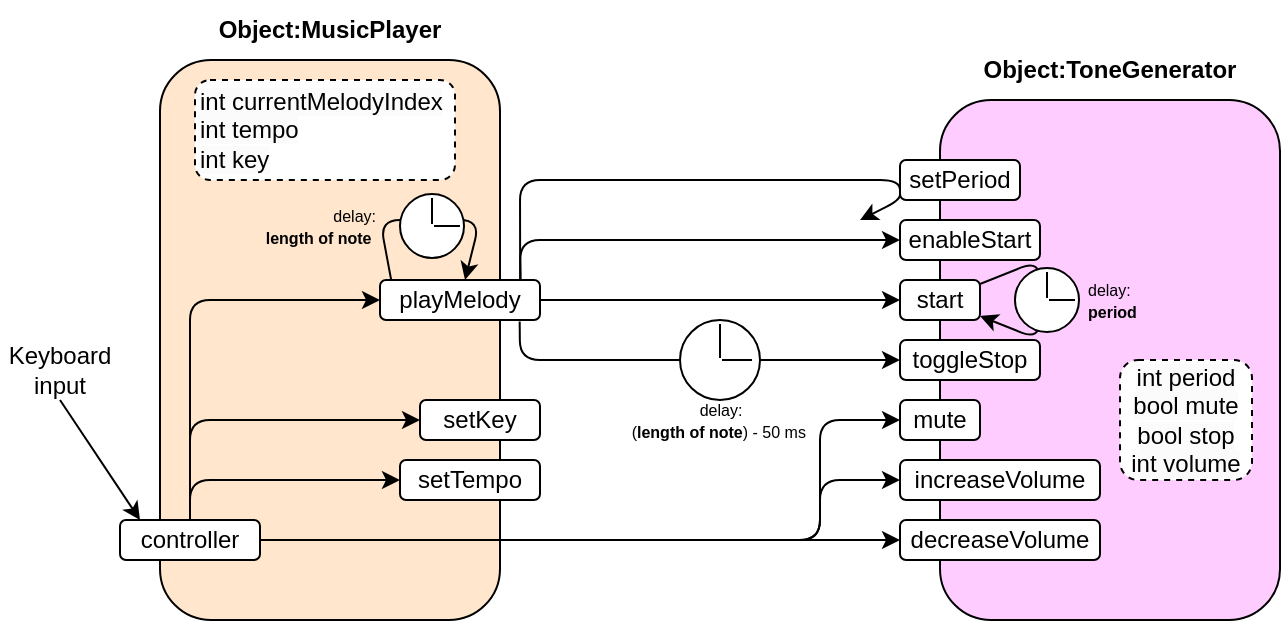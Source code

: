 <mxfile version="20.8.22" type="device" pages="2"><diagram name="Page-1" id="TVuW39TmUheZHiE9zr7g"><mxGraphModel dx="670" dy="331" grid="1" gridSize="10" guides="1" tooltips="1" connect="1" arrows="1" fold="1" page="1" pageScale="1" pageWidth="827" pageHeight="1169" math="0" shadow="0"><root><mxCell id="0"/><mxCell id="1" parent="0"/><mxCell id="VgeaMcvy77m1zF45Gq58-1" value="" style="rounded=1;whiteSpace=wrap;html=1;fillColor=#FFE6CC;" parent="1" vertex="1"><mxGeometry x="140" y="180" width="170" height="280" as="geometry"/></mxCell><mxCell id="VgeaMcvy77m1zF45Gq58-3" value="setKey" style="rounded=1;whiteSpace=wrap;html=1;" parent="1" vertex="1"><mxGeometry x="270" y="350" width="60" height="20" as="geometry"/></mxCell><mxCell id="VgeaMcvy77m1zF45Gq58-4" value="setTempo" style="rounded=1;whiteSpace=wrap;html=1;" parent="1" vertex="1"><mxGeometry x="260" y="380" width="70" height="20" as="geometry"/></mxCell><mxCell id="VgeaMcvy77m1zF45Gq58-38" style="edgeStyle=none;rounded=1;orthogonalLoop=1;jettySize=auto;html=1;entryX=0;entryY=0.5;entryDx=0;entryDy=0;endArrow=classic;endFill=1;" parent="1" source="VgeaMcvy77m1zF45Gq58-5" target="VgeaMcvy77m1zF45Gq58-10" edge="1"><mxGeometry relative="1" as="geometry"/></mxCell><mxCell id="VgeaMcvy77m1zF45Gq58-39" style="edgeStyle=none;rounded=1;orthogonalLoop=1;jettySize=auto;html=1;entryX=0;entryY=0.5;entryDx=0;entryDy=0;endArrow=classic;endFill=1;exitX=0.873;exitY=1.039;exitDx=0;exitDy=0;exitPerimeter=0;" parent="1" source="VgeaMcvy77m1zF45Gq58-5" target="VgeaMcvy77m1zF45Gq58-11" edge="1"><mxGeometry relative="1" as="geometry"><Array as="points"><mxPoint x="320" y="330"/></Array></mxGeometry></mxCell><mxCell id="VgeaMcvy77m1zF45Gq58-40" style="edgeStyle=none;rounded=1;orthogonalLoop=1;jettySize=auto;html=1;entryX=0;entryY=0.5;entryDx=0;entryDy=0;endArrow=classic;endFill=1;exitX=0.879;exitY=0.004;exitDx=0;exitDy=0;exitPerimeter=0;" parent="1" source="VgeaMcvy77m1zF45Gq58-5" target="VgeaMcvy77m1zF45Gq58-16" edge="1"><mxGeometry relative="1" as="geometry"><Array as="points"><mxPoint x="320" y="270"/></Array></mxGeometry></mxCell><mxCell id="VgeaMcvy77m1zF45Gq58-43" style="edgeStyle=none;rounded=1;orthogonalLoop=1;jettySize=auto;html=1;endArrow=none;endFill=0;exitX=0.876;exitY=-0.019;exitDx=0;exitDy=0;exitPerimeter=0;" parent="1" source="VgeaMcvy77m1zF45Gq58-5" edge="1"><mxGeometry relative="1" as="geometry"><mxPoint x="480" y="240" as="targetPoint"/><Array as="points"><mxPoint x="320" y="240"/></Array></mxGeometry></mxCell><mxCell id="VgeaMcvy77m1zF45Gq58-5" value="playMelody" style="rounded=1;whiteSpace=wrap;html=1;" parent="1" vertex="1"><mxGeometry x="250" y="290" width="80" height="20" as="geometry"/></mxCell><mxCell id="VgeaMcvy77m1zF45Gq58-19" style="edgeStyle=orthogonalEdgeStyle;rounded=0;orthogonalLoop=1;jettySize=auto;html=1;entryX=0;entryY=0.5;entryDx=0;entryDy=0;" parent="1" source="VgeaMcvy77m1zF45Gq58-6" target="VgeaMcvy77m1zF45Gq58-9" edge="1"><mxGeometry relative="1" as="geometry"/></mxCell><mxCell id="VgeaMcvy77m1zF45Gq58-20" style="edgeStyle=orthogonalEdgeStyle;rounded=1;orthogonalLoop=1;jettySize=auto;html=1;entryX=0;entryY=0.5;entryDx=0;entryDy=0;" parent="1" source="VgeaMcvy77m1zF45Gq58-6" target="VgeaMcvy77m1zF45Gq58-12" edge="1"><mxGeometry relative="1" as="geometry"><Array as="points"><mxPoint x="470" y="420"/><mxPoint x="470" y="390"/></Array></mxGeometry></mxCell><mxCell id="VgeaMcvy77m1zF45Gq58-22" style="edgeStyle=orthogonalEdgeStyle;rounded=1;orthogonalLoop=1;jettySize=auto;html=1;entryX=0;entryY=0.5;entryDx=0;entryDy=0;" parent="1" source="VgeaMcvy77m1zF45Gq58-6" target="VgeaMcvy77m1zF45Gq58-14" edge="1"><mxGeometry relative="1" as="geometry"><Array as="points"><mxPoint x="470" y="420"/><mxPoint x="470" y="360"/></Array></mxGeometry></mxCell><mxCell id="VgeaMcvy77m1zF45Gq58-23" style="edgeStyle=orthogonalEdgeStyle;rounded=1;orthogonalLoop=1;jettySize=auto;html=1;entryX=0;entryY=0.5;entryDx=0;entryDy=0;" parent="1" source="VgeaMcvy77m1zF45Gq58-6" target="VgeaMcvy77m1zF45Gq58-4" edge="1"><mxGeometry relative="1" as="geometry"><Array as="points"><mxPoint x="155" y="390"/></Array></mxGeometry></mxCell><mxCell id="VgeaMcvy77m1zF45Gq58-24" style="edgeStyle=orthogonalEdgeStyle;orthogonalLoop=1;jettySize=auto;html=1;entryX=0;entryY=0.5;entryDx=0;entryDy=0;rounded=1;" parent="1" source="VgeaMcvy77m1zF45Gq58-6" target="VgeaMcvy77m1zF45Gq58-3" edge="1"><mxGeometry relative="1" as="geometry"><Array as="points"><mxPoint x="155" y="360"/></Array></mxGeometry></mxCell><mxCell id="VgeaMcvy77m1zF45Gq58-36" style="edgeStyle=none;rounded=1;orthogonalLoop=1;jettySize=auto;html=1;entryX=0;entryY=0.5;entryDx=0;entryDy=0;endArrow=classic;endFill=1;" parent="1" source="VgeaMcvy77m1zF45Gq58-6" target="VgeaMcvy77m1zF45Gq58-5" edge="1"><mxGeometry relative="1" as="geometry"><Array as="points"><mxPoint x="155" y="300"/></Array></mxGeometry></mxCell><mxCell id="VgeaMcvy77m1zF45Gq58-6" value="controller" style="rounded=1;whiteSpace=wrap;html=1;" parent="1" vertex="1"><mxGeometry x="120" y="410" width="70" height="20" as="geometry"/></mxCell><mxCell id="VgeaMcvy77m1zF45Gq58-8" value="" style="rounded=1;whiteSpace=wrap;html=1;fillColor=#FFCCFF;" parent="1" vertex="1"><mxGeometry x="530" y="200" width="170" height="260" as="geometry"/></mxCell><mxCell id="VgeaMcvy77m1zF45Gq58-9" value="decreaseVolume" style="rounded=1;whiteSpace=wrap;html=1;" parent="1" vertex="1"><mxGeometry x="510" y="410" width="100" height="20" as="geometry"/></mxCell><mxCell id="VgeaMcvy77m1zF45Gq58-10" value="start" style="rounded=1;whiteSpace=wrap;html=1;" parent="1" vertex="1"><mxGeometry x="510" y="290" width="40" height="20" as="geometry"/></mxCell><mxCell id="VgeaMcvy77m1zF45Gq58-11" value="toggleStop" style="rounded=1;whiteSpace=wrap;html=1;" parent="1" vertex="1"><mxGeometry x="510" y="320" width="70" height="20" as="geometry"/></mxCell><mxCell id="VgeaMcvy77m1zF45Gq58-12" value="increaseVolume" style="rounded=1;whiteSpace=wrap;html=1;" parent="1" vertex="1"><mxGeometry x="510" y="380" width="100" height="20" as="geometry"/></mxCell><mxCell id="VgeaMcvy77m1zF45Gq58-14" value="mute" style="rounded=1;whiteSpace=wrap;html=1;" parent="1" vertex="1"><mxGeometry x="510" y="350" width="40" height="20" as="geometry"/></mxCell><mxCell id="VgeaMcvy77m1zF45Gq58-15" value="setPeriod" style="rounded=1;whiteSpace=wrap;html=1;" parent="1" vertex="1"><mxGeometry x="510" y="230" width="60" height="20" as="geometry"/></mxCell><mxCell id="VgeaMcvy77m1zF45Gq58-16" value="enableStart" style="rounded=1;whiteSpace=wrap;html=1;" parent="1" vertex="1"><mxGeometry x="510" y="260" width="70" height="20" as="geometry"/></mxCell><mxCell id="VgeaMcvy77m1zF45Gq58-33" style="edgeStyle=none;rounded=1;orthogonalLoop=1;jettySize=auto;html=1;endArrow=classic;endFill=1;exitX=0.069;exitY=-0.019;exitDx=0;exitDy=0;exitPerimeter=0;" parent="1" source="VgeaMcvy77m1zF45Gq58-5" target="VgeaMcvy77m1zF45Gq58-5" edge="1"><mxGeometry relative="1" as="geometry"><Array as="points"><mxPoint x="250" y="260"/><mxPoint x="300" y="260"/></Array></mxGeometry></mxCell><mxCell id="VgeaMcvy77m1zF45Gq58-37" style="edgeStyle=none;rounded=1;orthogonalLoop=1;jettySize=auto;html=1;endArrow=classic;endFill=1;" parent="1" source="VgeaMcvy77m1zF45Gq58-10" target="VgeaMcvy77m1zF45Gq58-10" edge="1"><mxGeometry relative="1" as="geometry"><Array as="points"><mxPoint x="580" y="280"/></Array></mxGeometry></mxCell><mxCell id="VgeaMcvy77m1zF45Gq58-42" value="" style="endArrow=classic;html=1;rounded=1;" parent="1" edge="1"><mxGeometry width="50" height="50" relative="1" as="geometry"><mxPoint x="480" y="240" as="sourcePoint"/><mxPoint x="490" y="260" as="targetPoint"/><Array as="points"><mxPoint x="510" y="240"/><mxPoint x="510" y="250"/></Array></mxGeometry></mxCell><mxCell id="VgeaMcvy77m1zF45Gq58-49" value="" style="ellipse;whiteSpace=wrap;html=1;aspect=fixed;fontSize=12;" parent="1" vertex="1"><mxGeometry x="400" y="310" width="40" height="40" as="geometry"/></mxCell><mxCell id="VgeaMcvy77m1zF45Gq58-54" value="" style="endArrow=none;html=1;rounded=1;fontSize=12;" parent="1" edge="1"><mxGeometry width="50" height="50" relative="1" as="geometry"><mxPoint x="420" y="329" as="sourcePoint"/><mxPoint x="420" y="312" as="targetPoint"/></mxGeometry></mxCell><mxCell id="VgeaMcvy77m1zF45Gq58-55" value="" style="endArrow=none;html=1;rounded=1;fontSize=12;" parent="1" edge="1"><mxGeometry width="50" height="50" relative="1" as="geometry"><mxPoint x="436" y="330" as="sourcePoint"/><mxPoint x="421" y="330" as="targetPoint"/></mxGeometry></mxCell><mxCell id="VgeaMcvy77m1zF45Gq58-57" value="" style="ellipse;whiteSpace=wrap;html=1;aspect=fixed;fontSize=12;" parent="1" vertex="1"><mxGeometry x="260" y="247" width="32" height="32" as="geometry"/></mxCell><mxCell id="VgeaMcvy77m1zF45Gq58-58" value="" style="endArrow=none;html=1;rounded=1;fontSize=12;" parent="1" edge="1"><mxGeometry width="50" height="50" relative="1" as="geometry"><mxPoint x="276" y="262" as="sourcePoint"/><mxPoint x="276" y="249" as="targetPoint"/></mxGeometry></mxCell><mxCell id="VgeaMcvy77m1zF45Gq58-59" value="" style="endArrow=none;html=1;rounded=1;fontSize=12;" parent="1" edge="1"><mxGeometry width="50" height="50" relative="1" as="geometry"><mxPoint x="290" y="263" as="sourcePoint"/><mxPoint x="277" y="263" as="targetPoint"/></mxGeometry></mxCell><mxCell id="VgeaMcvy77m1zF45Gq58-60" value="" style="ellipse;whiteSpace=wrap;html=1;aspect=fixed;fontSize=12;" parent="1" vertex="1"><mxGeometry x="567.5" y="284" width="32" height="32" as="geometry"/></mxCell><mxCell id="VgeaMcvy77m1zF45Gq58-61" value="" style="endArrow=none;html=1;rounded=1;fontSize=12;" parent="1" edge="1"><mxGeometry width="50" height="50" relative="1" as="geometry"><mxPoint x="583.5" y="299" as="sourcePoint"/><mxPoint x="583.5" y="286" as="targetPoint"/></mxGeometry></mxCell><mxCell id="VgeaMcvy77m1zF45Gq58-62" value="" style="endArrow=none;html=1;rounded=1;fontSize=12;" parent="1" edge="1"><mxGeometry width="50" height="50" relative="1" as="geometry"><mxPoint x="597.5" y="300" as="sourcePoint"/><mxPoint x="584.5" y="300" as="targetPoint"/></mxGeometry></mxCell><mxCell id="VgeaMcvy77m1zF45Gq58-63" value="&lt;b&gt;Object:ToneGenerator&lt;/b&gt;" style="text;html=1;strokeColor=none;fillColor=none;align=center;verticalAlign=middle;whiteSpace=wrap;rounded=0;fontSize=12;" parent="1" vertex="1"><mxGeometry x="585" y="170" width="60" height="30" as="geometry"/></mxCell><mxCell id="VgeaMcvy77m1zF45Gq58-64" value="&lt;b&gt;Object:MusicPlayer&lt;/b&gt;" style="text;html=1;strokeColor=none;fillColor=none;align=center;verticalAlign=middle;whiteSpace=wrap;rounded=0;fontSize=12;" parent="1" vertex="1"><mxGeometry x="195" y="150" width="60" height="30" as="geometry"/></mxCell><mxCell id="VgeaMcvy77m1zF45Gq58-65" value="&lt;p style=&quot;line-height: 80%;&quot;&gt;&lt;font style=&quot;font-size: 8px;&quot;&gt;delay: &lt;br&gt;&lt;b&gt;length of note&lt;/b&gt;&amp;nbsp;&lt;/font&gt;&lt;/p&gt;" style="text;html=1;strokeColor=none;fillColor=none;align=right;verticalAlign=middle;whiteSpace=wrap;rounded=0;fontSize=12;" parent="1" vertex="1"><mxGeometry x="190" y="253" width="60" height="20" as="geometry"/></mxCell><mxCell id="VgeaMcvy77m1zF45Gq58-66" value="&lt;p style=&quot;line-height: 80%;&quot;&gt;&lt;font style=&quot;font-size: 8px;&quot;&gt;delay: &lt;br&gt;(&lt;b&gt;length of note&lt;/b&gt;) - 50 ms&amp;nbsp;&lt;/font&gt;&lt;/p&gt;" style="text;html=1;strokeColor=none;fillColor=none;align=center;verticalAlign=middle;whiteSpace=wrap;rounded=0;fontSize=12;" parent="1" vertex="1"><mxGeometry x="373.75" y="350" width="92.5" height="20" as="geometry"/></mxCell><mxCell id="VgeaMcvy77m1zF45Gq58-67" value="&lt;p style=&quot;line-height: 80%;&quot;&gt;&lt;font style=&quot;font-size: 8px;&quot;&gt;delay: &lt;br&gt;&lt;b&gt;period&lt;/b&gt;&lt;/font&gt;&lt;/p&gt;" style="text;html=1;strokeColor=none;fillColor=none;align=left;verticalAlign=middle;whiteSpace=wrap;rounded=0;fontSize=12;" parent="1" vertex="1"><mxGeometry x="602.25" y="290" width="25.5" height="20" as="geometry"/></mxCell><mxCell id="VgeaMcvy77m1zF45Gq58-69" value="&lt;span style=&quot;caret-color: rgb(0, 0, 0); color: rgb(0, 0, 0); font-family: Helvetica; font-size: 12px; font-style: normal; font-variant-caps: normal; font-weight: 400; letter-spacing: normal; text-indent: 0px; text-transform: none; word-spacing: 0px; -webkit-text-stroke-width: 0px; background-color: rgb(251, 251, 251); text-decoration: none; float: none; display: inline !important;&quot;&gt;int currentMelodyIndex&lt;/span&gt;&lt;br style=&quot;border-color: var(--border-color); caret-color: rgb(0, 0, 0); color: rgb(0, 0, 0); font-family: Helvetica; font-size: 12px; font-style: normal; font-variant-caps: normal; font-weight: 400; letter-spacing: normal; text-indent: 0px; text-transform: none; word-spacing: 0px; -webkit-text-stroke-width: 0px; text-decoration: none;&quot;&gt;&lt;span style=&quot;caret-color: rgb(0, 0, 0); color: rgb(0, 0, 0); font-family: Helvetica; font-size: 12px; font-style: normal; font-variant-caps: normal; font-weight: 400; letter-spacing: normal; text-indent: 0px; text-transform: none; word-spacing: 0px; -webkit-text-stroke-width: 0px; background-color: rgb(251, 251, 251); text-decoration: none; float: none; display: inline !important;&quot;&gt;int tempo&lt;/span&gt;&lt;br style=&quot;border-color: var(--border-color); caret-color: rgb(0, 0, 0); color: rgb(0, 0, 0); font-family: Helvetica; font-size: 12px; font-style: normal; font-variant-caps: normal; font-weight: 400; letter-spacing: normal; text-indent: 0px; text-transform: none; word-spacing: 0px; -webkit-text-stroke-width: 0px; text-decoration: none;&quot;&gt;&lt;span style=&quot;caret-color: rgb(0, 0, 0); color: rgb(0, 0, 0); font-family: Helvetica; font-size: 12px; font-style: normal; font-variant-caps: normal; font-weight: 400; letter-spacing: normal; text-indent: 0px; text-transform: none; word-spacing: 0px; -webkit-text-stroke-width: 0px; background-color: rgb(251, 251, 251); text-decoration: none; float: none; display: inline !important;&quot;&gt;int key&lt;/span&gt;" style="rounded=1;whiteSpace=wrap;html=1;fontSize=8;align=left;dashed=1;" parent="1" vertex="1"><mxGeometry x="157.5" y="190" width="130" height="50" as="geometry"/></mxCell><mxCell id="VgeaMcvy77m1zF45Gq58-70" value="&lt;span style=&quot;caret-color: rgb(0, 0, 0); color: rgb(0, 0, 0); font-family: Helvetica; font-size: 12px; font-style: normal; font-variant-caps: normal; font-weight: 400; letter-spacing: normal; text-align: left; text-indent: 0px; text-transform: none; word-spacing: 0px; -webkit-text-stroke-width: 0px; background-color: rgb(251, 251, 251); text-decoration: none; float: none; display: inline !important;&quot;&gt;int period&lt;/span&gt;&lt;br style=&quot;border-color: var(--border-color); caret-color: rgb(0, 0, 0); color: rgb(0, 0, 0); font-family: Helvetica; font-size: 12px; font-style: normal; font-variant-caps: normal; font-weight: 400; letter-spacing: normal; text-align: left; text-indent: 0px; text-transform: none; word-spacing: 0px; -webkit-text-stroke-width: 0px; text-decoration: none;&quot;&gt;&lt;span style=&quot;caret-color: rgb(0, 0, 0); color: rgb(0, 0, 0); font-family: Helvetica; font-size: 12px; font-style: normal; font-variant-caps: normal; font-weight: 400; letter-spacing: normal; text-align: left; text-indent: 0px; text-transform: none; word-spacing: 0px; -webkit-text-stroke-width: 0px; background-color: rgb(251, 251, 251); text-decoration: none; float: none; display: inline !important;&quot;&gt;bool mute&lt;/span&gt;&lt;br style=&quot;border-color: var(--border-color); caret-color: rgb(0, 0, 0); color: rgb(0, 0, 0); font-family: Helvetica; font-size: 12px; font-style: normal; font-variant-caps: normal; font-weight: 400; letter-spacing: normal; text-align: left; text-indent: 0px; text-transform: none; word-spacing: 0px; -webkit-text-stroke-width: 0px; text-decoration: none;&quot;&gt;&lt;span style=&quot;caret-color: rgb(0, 0, 0); color: rgb(0, 0, 0); font-family: Helvetica; font-size: 12px; font-style: normal; font-variant-caps: normal; font-weight: 400; letter-spacing: normal; text-align: left; text-indent: 0px; text-transform: none; word-spacing: 0px; -webkit-text-stroke-width: 0px; background-color: rgb(251, 251, 251); text-decoration: none; float: none; display: inline !important;&quot;&gt;bool stop&lt;br&gt;int volume&lt;/span&gt;" style="rounded=1;whiteSpace=wrap;html=1;dashed=1;fontSize=8;" parent="1" vertex="1"><mxGeometry x="620" y="330" width="66" height="60" as="geometry"/></mxCell><mxCell id="eltglKfmTC-iq-WVIhsF-2" value="" style="endArrow=classic;html=1;rounded=0;exitX=0.5;exitY=1;exitDx=0;exitDy=0;" edge="1" parent="1" source="eltglKfmTC-iq-WVIhsF-3"><mxGeometry width="50" height="50" relative="1" as="geometry"><mxPoint x="90" y="350" as="sourcePoint"/><mxPoint x="130" y="410" as="targetPoint"/></mxGeometry></mxCell><mxCell id="eltglKfmTC-iq-WVIhsF-3" value="Keyboard input" style="text;html=1;strokeColor=none;fillColor=none;align=center;verticalAlign=middle;whiteSpace=wrap;rounded=0;" vertex="1" parent="1"><mxGeometry x="60" y="320" width="60" height="30" as="geometry"/></mxCell></root></mxGraphModel></diagram><diagram id="H8-vvjS2l4zpC1_UVJC_" name="Page-2"><mxGraphModel dx="1674" dy="827" grid="1" gridSize="10" guides="1" tooltips="1" connect="1" arrows="1" fold="1" page="1" pageScale="1" pageWidth="827" pageHeight="1169" math="0" shadow="0"><root><mxCell id="0"/><mxCell id="1" parent="0"/><mxCell id="w3BksLfRuUuUjb6_r16C-1" value="" style="endArrow=classic;html=1;rounded=1;fontSize=8;endFill=1;" parent="1" edge="1"><mxGeometry width="50" height="50" relative="1" as="geometry"><mxPoint x="120" y="480" as="sourcePoint"/><mxPoint x="120" y="280" as="targetPoint"/></mxGeometry></mxCell><mxCell id="w3BksLfRuUuUjb6_r16C-2" value="toneGenerator" style="text;html=1;strokeColor=none;fillColor=none;align=center;verticalAlign=middle;whiteSpace=wrap;rounded=0;fontSize=12;" parent="1" vertex="1"><mxGeometry x="40" y="330" width="60" height="30" as="geometry"/></mxCell><mxCell id="R6MkR-GqKBQAW8uo5rBw-1" value="musicPlayer" style="text;html=1;strokeColor=none;fillColor=none;align=center;verticalAlign=middle;whiteSpace=wrap;rounded=0;fontSize=12;" parent="1" vertex="1"><mxGeometry x="40" y="410" width="60" height="30" as="geometry"/></mxCell><mxCell id="R6MkR-GqKBQAW8uo5rBw-2" value="" style="endArrow=classic;html=1;rounded=1;fontSize=12;" parent="1" edge="1"><mxGeometry width="50" height="50" relative="1" as="geometry"><mxPoint x="120" y="480" as="sourcePoint"/><mxPoint x="710" y="480" as="targetPoint"/></mxGeometry></mxCell><mxCell id="R6MkR-GqKBQAW8uo5rBw-42" style="edgeStyle=none;rounded=1;orthogonalLoop=1;jettySize=auto;html=1;entryX=0;entryY=0.5;entryDx=0;entryDy=0;fontSize=12;endArrow=classic;endFill=1;" parent="1" source="R6MkR-GqKBQAW8uo5rBw-3" target="R6MkR-GqKBQAW8uo5rBw-26" edge="1"><mxGeometry relative="1" as="geometry"/></mxCell><mxCell id="R6MkR-GqKBQAW8uo5rBw-3" value="playMelody" style="rounded=0;whiteSpace=wrap;html=1;fontSize=12;fillColor=#FFE6CC;" parent="1" vertex="1"><mxGeometry x="120" y="407.5" width="170" height="35" as="geometry"/></mxCell><mxCell id="R6MkR-GqKBQAW8uo5rBw-4" value="" style="rounded=0;whiteSpace=wrap;html=1;fontSize=12;fillColor=#FFCCFF;" parent="1" vertex="1"><mxGeometry x="140" y="327.5" width="30" height="35" as="geometry"/></mxCell><mxCell id="R6MkR-GqKBQAW8uo5rBw-5" value="" style="rounded=0;whiteSpace=wrap;html=1;fontSize=12;fillColor=#FFCCFF;" parent="1" vertex="1"><mxGeometry x="180" y="327.5" width="30" height="35" as="geometry"/></mxCell><mxCell id="R6MkR-GqKBQAW8uo5rBw-6" value="" style="rounded=0;whiteSpace=wrap;html=1;fontSize=12;fillColor=#FFCCFF;" parent="1" vertex="1"><mxGeometry x="250" y="327.5" width="30" height="35" as="geometry"/></mxCell><mxCell id="R6MkR-GqKBQAW8uo5rBw-7" value="" style="rounded=0;whiteSpace=wrap;html=1;fontSize=12;fillColor=#FFCCFF;" parent="1" vertex="1"><mxGeometry x="310" y="327.5" width="30" height="35" as="geometry"/></mxCell><mxCell id="R6MkR-GqKBQAW8uo5rBw-8" value="" style="endArrow=classic;html=1;rounded=1;fontSize=12;entryX=0;entryY=0.5;entryDx=0;entryDy=0;" parent="1" source="R6MkR-GqKBQAW8uo5rBw-6" target="R6MkR-GqKBQAW8uo5rBw-7" edge="1"><mxGeometry width="50" height="50" relative="1" as="geometry"><mxPoint x="280" y="340" as="sourcePoint"/><mxPoint x="330" y="290" as="targetPoint"/></mxGeometry></mxCell><mxCell id="R6MkR-GqKBQAW8uo5rBw-9" value="" style="endArrow=classic;html=1;rounded=1;fontSize=12;exitX=1;exitY=0.5;exitDx=0;exitDy=0;" parent="1" source="R6MkR-GqKBQAW8uo5rBw-7" edge="1"><mxGeometry width="50" height="50" relative="1" as="geometry"><mxPoint x="390" y="380" as="sourcePoint"/><mxPoint x="370" y="345" as="targetPoint"/></mxGeometry></mxCell><mxCell id="R6MkR-GqKBQAW8uo5rBw-10" value="" style="endArrow=none;dashed=1;html=1;dashPattern=1 3;strokeWidth=2;rounded=1;fontSize=12;" parent="1" edge="1"><mxGeometry width="50" height="50" relative="1" as="geometry"><mxPoint x="370" y="350" as="sourcePoint"/><mxPoint x="400" y="350" as="targetPoint"/></mxGeometry></mxCell><mxCell id="R6MkR-GqKBQAW8uo5rBw-11" value="setPeriod" style="text;html=1;strokeColor=none;fillColor=none;align=center;verticalAlign=middle;whiteSpace=wrap;rounded=0;fontSize=12;" parent="1" vertex="1"><mxGeometry x="125" y="280" width="60" height="30" as="geometry"/></mxCell><mxCell id="R6MkR-GqKBQAW8uo5rBw-12" value="enableStart" style="text;html=1;strokeColor=none;fillColor=none;align=center;verticalAlign=middle;whiteSpace=wrap;rounded=0;fontSize=12;" parent="1" vertex="1"><mxGeometry x="170" y="300" width="60" height="30" as="geometry"/></mxCell><mxCell id="R6MkR-GqKBQAW8uo5rBw-13" value="start" style="text;html=1;strokeColor=none;fillColor=none;align=center;verticalAlign=middle;whiteSpace=wrap;rounded=0;fontSize=12;" parent="1" vertex="1"><mxGeometry x="235" y="300" width="60" height="30" as="geometry"/></mxCell><mxCell id="R6MkR-GqKBQAW8uo5rBw-14" value="start" style="text;html=1;strokeColor=none;fillColor=none;align=center;verticalAlign=middle;whiteSpace=wrap;rounded=0;fontSize=12;" parent="1" vertex="1"><mxGeometry x="295" y="297.5" width="60" height="30" as="geometry"/></mxCell><mxCell id="R6MkR-GqKBQAW8uo5rBw-16" value="" style="endArrow=none;dashed=1;html=1;dashPattern=1 3;strokeWidth=2;rounded=1;fontSize=12;" parent="1" edge="1"><mxGeometry width="50" height="50" relative="1" as="geometry"><mxPoint x="290" y="480" as="sourcePoint"/><mxPoint x="290" y="280" as="targetPoint"/></mxGeometry></mxCell><mxCell id="R6MkR-GqKBQAW8uo5rBw-17" value="" style="endArrow=classic;html=1;rounded=1;fontSize=12;entryX=0.5;entryY=1;entryDx=0;entryDy=0;" parent="1" target="R6MkR-GqKBQAW8uo5rBw-4" edge="1"><mxGeometry width="50" height="50" relative="1" as="geometry"><mxPoint x="150" y="407.5" as="sourcePoint"/><mxPoint x="200" y="357.5" as="targetPoint"/></mxGeometry></mxCell><mxCell id="R6MkR-GqKBQAW8uo5rBw-18" value="" style="endArrow=classic;html=1;rounded=1;fontSize=12;entryX=0.5;entryY=1;entryDx=0;entryDy=0;" parent="1" target="R6MkR-GqKBQAW8uo5rBw-5" edge="1"><mxGeometry width="50" height="50" relative="1" as="geometry"><mxPoint x="185" y="407.5" as="sourcePoint"/><mxPoint x="235" y="357.5" as="targetPoint"/></mxGeometry></mxCell><mxCell id="R6MkR-GqKBQAW8uo5rBw-19" value="" style="endArrow=classic;html=1;rounded=1;fontSize=12;entryX=0.5;entryY=1;entryDx=0;entryDy=0;" parent="1" target="R6MkR-GqKBQAW8uo5rBw-6" edge="1"><mxGeometry width="50" height="50" relative="1" as="geometry"><mxPoint x="240" y="407.5" as="sourcePoint"/><mxPoint x="290" y="357.5" as="targetPoint"/></mxGeometry></mxCell><mxCell id="R6MkR-GqKBQAW8uo5rBw-20" value="" style="rounded=0;whiteSpace=wrap;html=1;fontSize=12;fillColor=#FFCCFF;" parent="1" vertex="1"><mxGeometry x="495" y="327.5" width="30" height="35" as="geometry"/></mxCell><mxCell id="R6MkR-GqKBQAW8uo5rBw-21" value="stop" style="text;html=1;strokeColor=none;fillColor=none;align=center;verticalAlign=middle;whiteSpace=wrap;rounded=0;fontSize=12;" parent="1" vertex="1"><mxGeometry x="480" y="297.5" width="60" height="30" as="geometry"/></mxCell><mxCell id="R6MkR-GqKBQAW8uo5rBw-22" value="" style="endArrow=classic;html=1;rounded=1;fontSize=12;entryX=0;entryY=0.5;entryDx=0;entryDy=0;" parent="1" target="R6MkR-GqKBQAW8uo5rBw-20" edge="1"><mxGeometry width="50" height="50" relative="1" as="geometry"><mxPoint x="290" y="420" as="sourcePoint"/><mxPoint x="340" y="380" as="targetPoint"/></mxGeometry></mxCell><mxCell id="R6MkR-GqKBQAW8uo5rBw-23" value="" style="endArrow=none;dashed=1;html=1;dashPattern=1 3;strokeWidth=2;rounded=1;fontSize=12;entryX=1;entryY=1;entryDx=0;entryDy=0;" parent="1" target="R6MkR-GqKBQAW8uo5rBw-20" edge="1"><mxGeometry width="50" height="50" relative="1" as="geometry"><mxPoint x="525" y="480" as="sourcePoint"/><mxPoint x="525" y="280" as="targetPoint"/></mxGeometry></mxCell><mxCell id="R6MkR-GqKBQAW8uo5rBw-24" value="" style="endArrow=none;dashed=1;html=1;dashPattern=1 3;strokeWidth=2;rounded=1;fontSize=12;" parent="1" edge="1"><mxGeometry width="50" height="50" relative="1" as="geometry"><mxPoint x="495" y="479.5" as="sourcePoint"/><mxPoint x="495" y="362.5" as="targetPoint"/></mxGeometry></mxCell><mxCell id="R6MkR-GqKBQAW8uo5rBw-25" value="" style="endArrow=none;dashed=1;html=1;dashPattern=1 3;strokeWidth=2;rounded=1;fontSize=12;" parent="1" edge="1"><mxGeometry width="50" height="50" relative="1" as="geometry"><mxPoint x="600" y="480" as="sourcePoint"/><mxPoint x="600" y="290" as="targetPoint"/></mxGeometry></mxCell><mxCell id="R6MkR-GqKBQAW8uo5rBw-26" value="playMelody" style="rounded=0;whiteSpace=wrap;html=1;fontSize=12;fillColor=#FFE6CC;" parent="1" vertex="1"><mxGeometry x="600" y="407.5" width="170" height="35" as="geometry"/></mxCell><mxCell id="R6MkR-GqKBQAW8uo5rBw-27" value="" style="rounded=0;whiteSpace=wrap;html=1;fontSize=12;fillColor=#FFCCFF;" parent="1" vertex="1"><mxGeometry x="620" y="327.5" width="30" height="35" as="geometry"/></mxCell><mxCell id="R6MkR-GqKBQAW8uo5rBw-28" value="" style="rounded=0;whiteSpace=wrap;html=1;fontSize=12;fillColor=#FFCCFF;" parent="1" vertex="1"><mxGeometry x="660" y="327.5" width="30" height="35" as="geometry"/></mxCell><mxCell id="R6MkR-GqKBQAW8uo5rBw-29" value="setPeriod" style="text;html=1;strokeColor=none;fillColor=none;align=center;verticalAlign=middle;whiteSpace=wrap;rounded=0;fontSize=12;" parent="1" vertex="1"><mxGeometry x="605" y="280" width="60" height="30" as="geometry"/></mxCell><mxCell id="R6MkR-GqKBQAW8uo5rBw-30" value="enableStart" style="text;html=1;strokeColor=none;fillColor=none;align=center;verticalAlign=middle;whiteSpace=wrap;rounded=0;fontSize=12;" parent="1" vertex="1"><mxGeometry x="650" y="300" width="60" height="30" as="geometry"/></mxCell><mxCell id="R6MkR-GqKBQAW8uo5rBw-31" value="" style="endArrow=classic;html=1;rounded=1;fontSize=12;entryX=0.5;entryY=1;entryDx=0;entryDy=0;" parent="1" target="R6MkR-GqKBQAW8uo5rBw-27" edge="1"><mxGeometry width="50" height="50" relative="1" as="geometry"><mxPoint x="630" y="407.5" as="sourcePoint"/><mxPoint x="680" y="357.5" as="targetPoint"/></mxGeometry></mxCell><mxCell id="R6MkR-GqKBQAW8uo5rBw-32" value="" style="endArrow=classic;html=1;rounded=1;fontSize=12;entryX=0.5;entryY=1;entryDx=0;entryDy=0;" parent="1" target="R6MkR-GqKBQAW8uo5rBw-28" edge="1"><mxGeometry width="50" height="50" relative="1" as="geometry"><mxPoint x="665" y="407.5" as="sourcePoint"/><mxPoint x="715" y="357.5" as="targetPoint"/></mxGeometry></mxCell><mxCell id="R6MkR-GqKBQAW8uo5rBw-33" value="" style="endArrow=none;dashed=1;html=1;dashPattern=1 3;strokeWidth=2;rounded=1;fontSize=12;" parent="1" edge="1"><mxGeometry width="50" height="50" relative="1" as="geometry"><mxPoint x="710" y="344.58" as="sourcePoint"/><mxPoint x="780" y="345" as="targetPoint"/></mxGeometry></mxCell><mxCell id="R6MkR-GqKBQAW8uo5rBw-34" value="t" style="text;html=1;strokeColor=none;fillColor=none;align=center;verticalAlign=middle;whiteSpace=wrap;rounded=0;fontSize=12;" parent="1" vertex="1"><mxGeometry x="690" y="490" width="30" height="20" as="geometry"/></mxCell><mxCell id="R6MkR-GqKBQAW8uo5rBw-36" value="*not to scale" style="text;html=1;strokeColor=none;fillColor=none;align=center;verticalAlign=middle;whiteSpace=wrap;rounded=0;fontSize=12;" parent="1" vertex="1"><mxGeometry x="130" y="210" width="70" height="30" as="geometry"/></mxCell><mxCell id="R6MkR-GqKBQAW8uo5rBw-37" value="baseline&lt;br&gt;0" style="text;html=1;strokeColor=none;fillColor=none;align=center;verticalAlign=middle;whiteSpace=wrap;rounded=0;fontSize=12;" parent="1" vertex="1"><mxGeometry x="90" y="480" width="60" height="30" as="geometry"/></mxCell><mxCell id="R6MkR-GqKBQAW8uo5rBw-38" value="deadline&lt;br&gt;1 ms" style="text;html=1;strokeColor=none;fillColor=none;align=center;verticalAlign=middle;whiteSpace=wrap;rounded=0;fontSize=12;" parent="1" vertex="1"><mxGeometry x="260" y="480" width="60" height="30" as="geometry"/></mxCell><mxCell id="R6MkR-GqKBQAW8uo5rBw-39" value="baseline&lt;br&gt;T - 50 ms" style="text;html=1;strokeColor=none;fillColor=none;align=center;verticalAlign=middle;whiteSpace=wrap;rounded=0;fontSize=12;" parent="1" vertex="1"><mxGeometry x="430" y="480" width="65" height="30" as="geometry"/></mxCell><mxCell id="R6MkR-GqKBQAW8uo5rBw-40" value="deadline&lt;br&gt;1 ms" style="text;html=1;strokeColor=none;fillColor=none;align=center;verticalAlign=middle;whiteSpace=wrap;rounded=0;fontSize=12;" parent="1" vertex="1"><mxGeometry x="495" y="480" width="65" height="30" as="geometry"/></mxCell><mxCell id="R6MkR-GqKBQAW8uo5rBw-41" value="baseline&lt;br&gt;T" style="text;html=1;strokeColor=none;fillColor=none;align=center;verticalAlign=middle;whiteSpace=wrap;rounded=0;fontSize=12;" parent="1" vertex="1"><mxGeometry x="570" y="480" width="65" height="30" as="geometry"/></mxCell></root></mxGraphModel></diagram></mxfile>